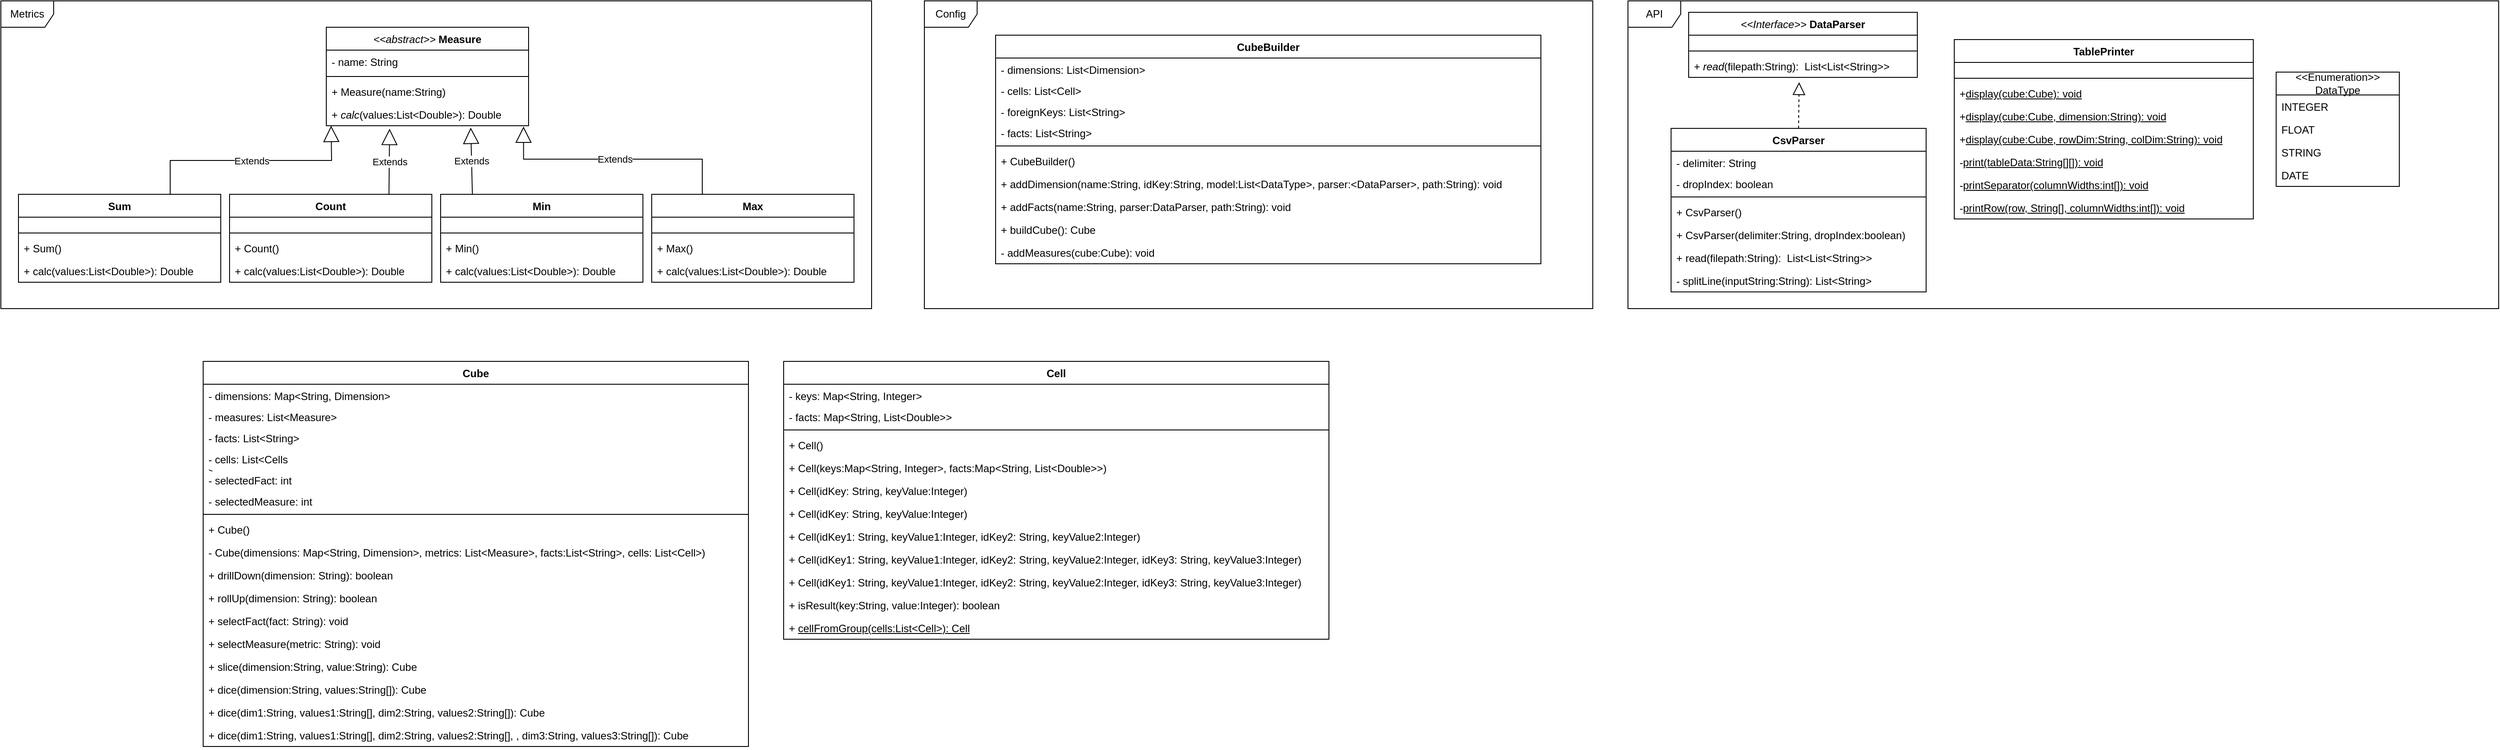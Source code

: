 <mxfile version="24.5.5" type="github">
  <diagram id="C5RBs43oDa-KdzZeNtuy" name="Page-1">
    <mxGraphModel dx="2587" dy="868" grid="1" gridSize="10" guides="1" tooltips="1" connect="1" arrows="1" fold="1" page="1" pageScale="1" pageWidth="827" pageHeight="1169" math="0" shadow="0">
      <root>
        <mxCell id="WIyWlLk6GJQsqaUBKTNV-0" />
        <mxCell id="WIyWlLk6GJQsqaUBKTNV-1" parent="WIyWlLk6GJQsqaUBKTNV-0" />
        <mxCell id="9rCTW5py7BMMXRhduKw8-0" value="&lt;div&gt;&lt;i style=&quot;font-weight: normal;&quot;&gt;&amp;lt;&amp;lt;abstract&amp;gt;&amp;gt;&lt;/i&gt;&amp;nbsp;&lt;span style=&quot;background-color: initial;&quot;&gt;Measure&lt;/span&gt;&lt;/div&gt;" style="swimlane;fontStyle=1;align=center;verticalAlign=top;childLayout=stackLayout;horizontal=1;startSize=26;horizontalStack=0;resizeParent=1;resizeParentMax=0;resizeLast=0;collapsible=1;marginBottom=0;whiteSpace=wrap;html=1;" parent="WIyWlLk6GJQsqaUBKTNV-1" vertex="1">
          <mxGeometry x="-430" y="40" width="230" height="112" as="geometry" />
        </mxCell>
        <mxCell id="9rCTW5py7BMMXRhduKw8-1" value="-&lt;span style=&quot;background-color: initial;&quot;&gt;&amp;nbsp;name: String&lt;/span&gt;" style="text;strokeColor=none;fillColor=none;align=left;verticalAlign=top;spacingLeft=4;spacingRight=4;overflow=hidden;rotatable=0;points=[[0,0.5],[1,0.5]];portConstraint=eastwest;whiteSpace=wrap;html=1;" parent="9rCTW5py7BMMXRhduKw8-0" vertex="1">
          <mxGeometry y="26" width="230" height="26" as="geometry" />
        </mxCell>
        <mxCell id="9rCTW5py7BMMXRhduKw8-2" value="" style="line;strokeWidth=1;fillColor=none;align=left;verticalAlign=middle;spacingTop=-1;spacingLeft=3;spacingRight=3;rotatable=0;labelPosition=right;points=[];portConstraint=eastwest;strokeColor=inherit;" parent="9rCTW5py7BMMXRhduKw8-0" vertex="1">
          <mxGeometry y="52" width="230" height="8" as="geometry" />
        </mxCell>
        <mxCell id="9rCTW5py7BMMXRhduKw8-3" value="+ Measure(name:String)&lt;div&gt;&lt;br&gt;&lt;/div&gt;" style="text;strokeColor=none;fillColor=none;align=left;verticalAlign=top;spacingLeft=4;spacingRight=4;overflow=hidden;rotatable=0;points=[[0,0.5],[1,0.5]];portConstraint=eastwest;whiteSpace=wrap;html=1;" parent="9rCTW5py7BMMXRhduKw8-0" vertex="1">
          <mxGeometry y="60" width="230" height="26" as="geometry" />
        </mxCell>
        <mxCell id="9rCTW5py7BMMXRhduKw8-4" value="+ &lt;i&gt;calc&lt;/i&gt;(values:List&amp;lt;Double&amp;gt;): Double&lt;div&gt;&lt;br&gt;&lt;/div&gt;" style="text;strokeColor=none;fillColor=none;align=left;verticalAlign=top;spacingLeft=4;spacingRight=4;overflow=hidden;rotatable=0;points=[[0,0.5],[1,0.5]];portConstraint=eastwest;whiteSpace=wrap;html=1;" parent="9rCTW5py7BMMXRhduKw8-0" vertex="1">
          <mxGeometry y="86" width="230" height="26" as="geometry" />
        </mxCell>
        <mxCell id="9rCTW5py7BMMXRhduKw8-5" value="&lt;div&gt;&lt;span style=&quot;background-color: initial;&quot;&gt;Count&lt;/span&gt;&lt;/div&gt;" style="swimlane;fontStyle=1;align=center;verticalAlign=top;childLayout=stackLayout;horizontal=1;startSize=26;horizontalStack=0;resizeParent=1;resizeParentMax=0;resizeLast=0;collapsible=1;marginBottom=0;whiteSpace=wrap;html=1;" parent="WIyWlLk6GJQsqaUBKTNV-1" vertex="1">
          <mxGeometry x="-540" y="230" width="230" height="100" as="geometry" />
        </mxCell>
        <mxCell id="9rCTW5py7BMMXRhduKw8-6" value="&amp;nbsp;" style="text;strokeColor=none;fillColor=none;align=left;verticalAlign=top;spacingLeft=4;spacingRight=4;overflow=hidden;rotatable=0;points=[[0,0.5],[1,0.5]];portConstraint=eastwest;whiteSpace=wrap;html=1;" parent="9rCTW5py7BMMXRhduKw8-5" vertex="1">
          <mxGeometry y="26" width="230" height="14" as="geometry" />
        </mxCell>
        <mxCell id="9rCTW5py7BMMXRhduKw8-7" value="" style="line;strokeWidth=1;fillColor=none;align=left;verticalAlign=middle;spacingTop=-1;spacingLeft=3;spacingRight=3;rotatable=0;labelPosition=right;points=[];portConstraint=eastwest;strokeColor=inherit;" parent="9rCTW5py7BMMXRhduKw8-5" vertex="1">
          <mxGeometry y="40" width="230" height="8" as="geometry" />
        </mxCell>
        <mxCell id="9rCTW5py7BMMXRhduKw8-8" value="+ Count()&lt;div&gt;&lt;br&gt;&lt;/div&gt;" style="text;strokeColor=none;fillColor=none;align=left;verticalAlign=top;spacingLeft=4;spacingRight=4;overflow=hidden;rotatable=0;points=[[0,0.5],[1,0.5]];portConstraint=eastwest;whiteSpace=wrap;html=1;" parent="9rCTW5py7BMMXRhduKw8-5" vertex="1">
          <mxGeometry y="48" width="230" height="26" as="geometry" />
        </mxCell>
        <mxCell id="9rCTW5py7BMMXRhduKw8-9" value="+ calc(values:List&amp;lt;Double&amp;gt;): Double&lt;div&gt;&lt;br&gt;&lt;/div&gt;" style="text;strokeColor=none;fillColor=none;align=left;verticalAlign=top;spacingLeft=4;spacingRight=4;overflow=hidden;rotatable=0;points=[[0,0.5],[1,0.5]];portConstraint=eastwest;whiteSpace=wrap;html=1;" parent="9rCTW5py7BMMXRhduKw8-5" vertex="1">
          <mxGeometry y="74" width="230" height="26" as="geometry" />
        </mxCell>
        <mxCell id="9rCTW5py7BMMXRhduKw8-10" value="&lt;div&gt;&lt;span style=&quot;background-color: initial;&quot;&gt;Max&lt;/span&gt;&lt;/div&gt;" style="swimlane;fontStyle=1;align=center;verticalAlign=top;childLayout=stackLayout;horizontal=1;startSize=26;horizontalStack=0;resizeParent=1;resizeParentMax=0;resizeLast=0;collapsible=1;marginBottom=0;whiteSpace=wrap;html=1;" parent="WIyWlLk6GJQsqaUBKTNV-1" vertex="1">
          <mxGeometry x="-60" y="230" width="230" height="100" as="geometry" />
        </mxCell>
        <mxCell id="9rCTW5py7BMMXRhduKw8-11" value="&amp;nbsp;" style="text;strokeColor=none;fillColor=none;align=left;verticalAlign=top;spacingLeft=4;spacingRight=4;overflow=hidden;rotatable=0;points=[[0,0.5],[1,0.5]];portConstraint=eastwest;whiteSpace=wrap;html=1;" parent="9rCTW5py7BMMXRhduKw8-10" vertex="1">
          <mxGeometry y="26" width="230" height="14" as="geometry" />
        </mxCell>
        <mxCell id="9rCTW5py7BMMXRhduKw8-12" value="" style="line;strokeWidth=1;fillColor=none;align=left;verticalAlign=middle;spacingTop=-1;spacingLeft=3;spacingRight=3;rotatable=0;labelPosition=right;points=[];portConstraint=eastwest;strokeColor=inherit;" parent="9rCTW5py7BMMXRhduKw8-10" vertex="1">
          <mxGeometry y="40" width="230" height="8" as="geometry" />
        </mxCell>
        <mxCell id="9rCTW5py7BMMXRhduKw8-13" value="+ Max()&lt;div&gt;&lt;br&gt;&lt;/div&gt;" style="text;strokeColor=none;fillColor=none;align=left;verticalAlign=top;spacingLeft=4;spacingRight=4;overflow=hidden;rotatable=0;points=[[0,0.5],[1,0.5]];portConstraint=eastwest;whiteSpace=wrap;html=1;" parent="9rCTW5py7BMMXRhduKw8-10" vertex="1">
          <mxGeometry y="48" width="230" height="26" as="geometry" />
        </mxCell>
        <mxCell id="9rCTW5py7BMMXRhduKw8-14" value="+ calc(values:List&amp;lt;Double&amp;gt;): Double&lt;div&gt;&lt;br&gt;&lt;/div&gt;" style="text;strokeColor=none;fillColor=none;align=left;verticalAlign=top;spacingLeft=4;spacingRight=4;overflow=hidden;rotatable=0;points=[[0,0.5],[1,0.5]];portConstraint=eastwest;whiteSpace=wrap;html=1;" parent="9rCTW5py7BMMXRhduKw8-10" vertex="1">
          <mxGeometry y="74" width="230" height="26" as="geometry" />
        </mxCell>
        <mxCell id="9rCTW5py7BMMXRhduKw8-15" value="&lt;div&gt;&lt;span style=&quot;background-color: initial;&quot;&gt;Min&lt;/span&gt;&lt;/div&gt;" style="swimlane;fontStyle=1;align=center;verticalAlign=top;childLayout=stackLayout;horizontal=1;startSize=26;horizontalStack=0;resizeParent=1;resizeParentMax=0;resizeLast=0;collapsible=1;marginBottom=0;whiteSpace=wrap;html=1;" parent="WIyWlLk6GJQsqaUBKTNV-1" vertex="1">
          <mxGeometry x="-300" y="230" width="230" height="100" as="geometry" />
        </mxCell>
        <mxCell id="9rCTW5py7BMMXRhduKw8-16" value="&amp;nbsp;" style="text;strokeColor=none;fillColor=none;align=left;verticalAlign=top;spacingLeft=4;spacingRight=4;overflow=hidden;rotatable=0;points=[[0,0.5],[1,0.5]];portConstraint=eastwest;whiteSpace=wrap;html=1;" parent="9rCTW5py7BMMXRhduKw8-15" vertex="1">
          <mxGeometry y="26" width="230" height="14" as="geometry" />
        </mxCell>
        <mxCell id="9rCTW5py7BMMXRhduKw8-17" value="" style="line;strokeWidth=1;fillColor=none;align=left;verticalAlign=middle;spacingTop=-1;spacingLeft=3;spacingRight=3;rotatable=0;labelPosition=right;points=[];portConstraint=eastwest;strokeColor=inherit;" parent="9rCTW5py7BMMXRhduKw8-15" vertex="1">
          <mxGeometry y="40" width="230" height="8" as="geometry" />
        </mxCell>
        <mxCell id="9rCTW5py7BMMXRhduKw8-18" value="+ Min()&lt;div&gt;&lt;br&gt;&lt;/div&gt;" style="text;strokeColor=none;fillColor=none;align=left;verticalAlign=top;spacingLeft=4;spacingRight=4;overflow=hidden;rotatable=0;points=[[0,0.5],[1,0.5]];portConstraint=eastwest;whiteSpace=wrap;html=1;" parent="9rCTW5py7BMMXRhduKw8-15" vertex="1">
          <mxGeometry y="48" width="230" height="26" as="geometry" />
        </mxCell>
        <mxCell id="9rCTW5py7BMMXRhduKw8-19" value="+ calc(values:List&amp;lt;Double&amp;gt;): Double&lt;div&gt;&lt;br&gt;&lt;/div&gt;" style="text;strokeColor=none;fillColor=none;align=left;verticalAlign=top;spacingLeft=4;spacingRight=4;overflow=hidden;rotatable=0;points=[[0,0.5],[1,0.5]];portConstraint=eastwest;whiteSpace=wrap;html=1;" parent="9rCTW5py7BMMXRhduKw8-15" vertex="1">
          <mxGeometry y="74" width="230" height="26" as="geometry" />
        </mxCell>
        <mxCell id="9rCTW5py7BMMXRhduKw8-20" value="&lt;div&gt;&lt;span style=&quot;background-color: initial;&quot;&gt;Sum&lt;/span&gt;&lt;/div&gt;" style="swimlane;fontStyle=1;align=center;verticalAlign=top;childLayout=stackLayout;horizontal=1;startSize=26;horizontalStack=0;resizeParent=1;resizeParentMax=0;resizeLast=0;collapsible=1;marginBottom=0;whiteSpace=wrap;html=1;" parent="WIyWlLk6GJQsqaUBKTNV-1" vertex="1">
          <mxGeometry x="-780" y="230" width="230" height="100" as="geometry" />
        </mxCell>
        <mxCell id="9rCTW5py7BMMXRhduKw8-21" value="&amp;nbsp;" style="text;strokeColor=none;fillColor=none;align=left;verticalAlign=top;spacingLeft=4;spacingRight=4;overflow=hidden;rotatable=0;points=[[0,0.5],[1,0.5]];portConstraint=eastwest;whiteSpace=wrap;html=1;" parent="9rCTW5py7BMMXRhduKw8-20" vertex="1">
          <mxGeometry y="26" width="230" height="14" as="geometry" />
        </mxCell>
        <mxCell id="9rCTW5py7BMMXRhduKw8-22" value="" style="line;strokeWidth=1;fillColor=none;align=left;verticalAlign=middle;spacingTop=-1;spacingLeft=3;spacingRight=3;rotatable=0;labelPosition=right;points=[];portConstraint=eastwest;strokeColor=inherit;" parent="9rCTW5py7BMMXRhduKw8-20" vertex="1">
          <mxGeometry y="40" width="230" height="8" as="geometry" />
        </mxCell>
        <mxCell id="9rCTW5py7BMMXRhduKw8-23" value="+ Sum()&lt;div&gt;&lt;br&gt;&lt;/div&gt;" style="text;strokeColor=none;fillColor=none;align=left;verticalAlign=top;spacingLeft=4;spacingRight=4;overflow=hidden;rotatable=0;points=[[0,0.5],[1,0.5]];portConstraint=eastwest;whiteSpace=wrap;html=1;" parent="9rCTW5py7BMMXRhduKw8-20" vertex="1">
          <mxGeometry y="48" width="230" height="26" as="geometry" />
        </mxCell>
        <mxCell id="9rCTW5py7BMMXRhduKw8-24" value="+ calc(values:List&amp;lt;Double&amp;gt;): Double&lt;div&gt;&lt;br&gt;&lt;/div&gt;" style="text;strokeColor=none;fillColor=none;align=left;verticalAlign=top;spacingLeft=4;spacingRight=4;overflow=hidden;rotatable=0;points=[[0,0.5],[1,0.5]];portConstraint=eastwest;whiteSpace=wrap;html=1;" parent="9rCTW5py7BMMXRhduKw8-20" vertex="1">
          <mxGeometry y="74" width="230" height="26" as="geometry" />
        </mxCell>
        <mxCell id="9rCTW5py7BMMXRhduKw8-25" value="Metrics" style="shape=umlFrame;whiteSpace=wrap;html=1;pointerEvents=0;" parent="WIyWlLk6GJQsqaUBKTNV-1" vertex="1">
          <mxGeometry x="-800" y="10" width="990" height="350" as="geometry" />
        </mxCell>
        <mxCell id="9rCTW5py7BMMXRhduKw8-26" value="Extends" style="endArrow=block;endSize=16;endFill=0;html=1;rounded=0;entryX=0.313;entryY=1.132;entryDx=0;entryDy=0;entryPerimeter=0;exitX=0.788;exitY=-0.001;exitDx=0;exitDy=0;exitPerimeter=0;" parent="WIyWlLk6GJQsqaUBKTNV-1" source="9rCTW5py7BMMXRhduKw8-5" target="9rCTW5py7BMMXRhduKw8-4" edge="1">
          <mxGeometry width="160" relative="1" as="geometry">
            <mxPoint x="-410" y="220" as="sourcePoint" />
            <mxPoint x="-360" y="160" as="targetPoint" />
          </mxGeometry>
        </mxCell>
        <mxCell id="9rCTW5py7BMMXRhduKw8-27" value="Extends" style="endArrow=block;endSize=16;endFill=0;html=1;rounded=0;exitX=0.157;exitY=0.003;exitDx=0;exitDy=0;entryX=0.714;entryY=1.083;entryDx=0;entryDy=0;entryPerimeter=0;exitPerimeter=0;" parent="WIyWlLk6GJQsqaUBKTNV-1" source="9rCTW5py7BMMXRhduKw8-15" target="9rCTW5py7BMMXRhduKw8-4" edge="1">
          <mxGeometry width="160" relative="1" as="geometry">
            <mxPoint x="-415" y="240" as="sourcePoint" />
            <mxPoint x="-250" y="160" as="targetPoint" />
          </mxGeometry>
        </mxCell>
        <mxCell id="9rCTW5py7BMMXRhduKw8-31" value="Extends" style="endArrow=block;endSize=16;endFill=0;html=1;rounded=0;entryX=0.313;entryY=1.132;entryDx=0;entryDy=0;entryPerimeter=0;exitX=0.75;exitY=0;exitDx=0;exitDy=0;edgeStyle=orthogonalEdgeStyle;" parent="WIyWlLk6GJQsqaUBKTNV-1" source="9rCTW5py7BMMXRhduKw8-20" edge="1">
          <mxGeometry width="160" relative="1" as="geometry">
            <mxPoint x="-425.53" y="227" as="sourcePoint" />
            <mxPoint x="-424.53" y="152" as="targetPoint" />
          </mxGeometry>
        </mxCell>
        <mxCell id="9rCTW5py7BMMXRhduKw8-32" value="Extends" style="endArrow=block;endSize=16;endFill=0;html=1;rounded=0;exitX=0.25;exitY=0;exitDx=0;exitDy=0;entryX=0.975;entryY=1.034;entryDx=0;entryDy=0;entryPerimeter=0;edgeStyle=orthogonalEdgeStyle;" parent="WIyWlLk6GJQsqaUBKTNV-1" source="9rCTW5py7BMMXRhduKw8-10" target="9rCTW5py7BMMXRhduKw8-4" edge="1">
          <mxGeometry width="160" relative="1" as="geometry">
            <mxPoint x="-148" y="240" as="sourcePoint" />
            <mxPoint x="-150" y="164" as="targetPoint" />
            <Array as="points">
              <mxPoint x="-2" y="190" />
              <mxPoint x="-206" y="190" />
            </Array>
          </mxGeometry>
        </mxCell>
        <mxCell id="9rCTW5py7BMMXRhduKw8-34" value="&lt;div&gt;&lt;i style=&quot;font-weight: normal;&quot;&gt;&amp;lt;&amp;lt;Interface&amp;gt;&amp;gt;&lt;/i&gt;&amp;nbsp;&lt;span style=&quot;background-color: initial;&quot;&gt;DataParser&lt;/span&gt;&lt;/div&gt;" style="swimlane;fontStyle=1;align=center;verticalAlign=top;childLayout=stackLayout;horizontal=1;startSize=26;horizontalStack=0;resizeParent=1;resizeParentMax=0;resizeLast=0;collapsible=1;marginBottom=0;whiteSpace=wrap;html=1;" parent="WIyWlLk6GJQsqaUBKTNV-1" vertex="1">
          <mxGeometry x="1119" y="23" width="260" height="74" as="geometry" />
        </mxCell>
        <mxCell id="9rCTW5py7BMMXRhduKw8-35" value="&amp;nbsp;" style="text;strokeColor=none;fillColor=none;align=left;verticalAlign=top;spacingLeft=4;spacingRight=4;overflow=hidden;rotatable=0;points=[[0,0.5],[1,0.5]];portConstraint=eastwest;whiteSpace=wrap;html=1;" parent="9rCTW5py7BMMXRhduKw8-34" vertex="1">
          <mxGeometry y="26" width="260" height="14" as="geometry" />
        </mxCell>
        <mxCell id="9rCTW5py7BMMXRhduKw8-36" value="" style="line;strokeWidth=1;fillColor=none;align=left;verticalAlign=middle;spacingTop=-1;spacingLeft=3;spacingRight=3;rotatable=0;labelPosition=right;points=[];portConstraint=eastwest;strokeColor=inherit;" parent="9rCTW5py7BMMXRhduKw8-34" vertex="1">
          <mxGeometry y="40" width="260" height="8" as="geometry" />
        </mxCell>
        <mxCell id="9rCTW5py7BMMXRhduKw8-37" value="&lt;div&gt;+ &lt;i&gt;read&lt;/i&gt;(filepath:String):&amp;nbsp; List&amp;lt;List&amp;lt;String&amp;gt;&amp;gt;&lt;/div&gt;" style="text;strokeColor=none;fillColor=none;align=left;verticalAlign=top;spacingLeft=4;spacingRight=4;overflow=hidden;rotatable=0;points=[[0,0.5],[1,0.5]];portConstraint=eastwest;whiteSpace=wrap;html=1;" parent="9rCTW5py7BMMXRhduKw8-34" vertex="1">
          <mxGeometry y="48" width="260" height="26" as="geometry" />
        </mxCell>
        <mxCell id="9rCTW5py7BMMXRhduKw8-40" value="" style="endArrow=block;dashed=1;endFill=0;endSize=12;html=1;rounded=0;exitX=0.5;exitY=0;exitDx=0;exitDy=0;entryX=0.483;entryY=1.212;entryDx=0;entryDy=0;entryPerimeter=0;" parent="WIyWlLk6GJQsqaUBKTNV-1" source="9rCTW5py7BMMXRhduKw8-41" target="9rCTW5py7BMMXRhduKw8-37" edge="1">
          <mxGeometry width="160" relative="1" as="geometry">
            <mxPoint x="1390" y="100" as="sourcePoint" />
            <mxPoint x="1550" y="100" as="targetPoint" />
          </mxGeometry>
        </mxCell>
        <mxCell id="9rCTW5py7BMMXRhduKw8-41" value="&lt;div&gt;&lt;span style=&quot;background-color: initial;&quot;&gt;CsvParser&lt;/span&gt;&lt;/div&gt;" style="swimlane;fontStyle=1;align=center;verticalAlign=top;childLayout=stackLayout;horizontal=1;startSize=26;horizontalStack=0;resizeParent=1;resizeParentMax=0;resizeLast=0;collapsible=1;marginBottom=0;whiteSpace=wrap;html=1;" parent="WIyWlLk6GJQsqaUBKTNV-1" vertex="1">
          <mxGeometry x="1099" y="155" width="290" height="186" as="geometry" />
        </mxCell>
        <mxCell id="9rCTW5py7BMMXRhduKw8-42" value="- delimiter: String&lt;div&gt;&lt;br&gt;&lt;/div&gt;" style="text;strokeColor=none;fillColor=none;align=left;verticalAlign=top;spacingLeft=4;spacingRight=4;overflow=hidden;rotatable=0;points=[[0,0.5],[1,0.5]];portConstraint=eastwest;whiteSpace=wrap;html=1;" parent="9rCTW5py7BMMXRhduKw8-41" vertex="1">
          <mxGeometry y="26" width="290" height="24" as="geometry" />
        </mxCell>
        <mxCell id="9rCTW5py7BMMXRhduKw8-45" value="&lt;div&gt;- dropIndex: boolean&lt;/div&gt;" style="text;strokeColor=none;fillColor=none;align=left;verticalAlign=top;spacingLeft=4;spacingRight=4;overflow=hidden;rotatable=0;points=[[0,0.5],[1,0.5]];portConstraint=eastwest;whiteSpace=wrap;html=1;" parent="9rCTW5py7BMMXRhduKw8-41" vertex="1">
          <mxGeometry y="50" width="290" height="24" as="geometry" />
        </mxCell>
        <mxCell id="9rCTW5py7BMMXRhduKw8-43" value="" style="line;strokeWidth=1;fillColor=none;align=left;verticalAlign=middle;spacingTop=-1;spacingLeft=3;spacingRight=3;rotatable=0;labelPosition=right;points=[];portConstraint=eastwest;strokeColor=inherit;" parent="9rCTW5py7BMMXRhduKw8-41" vertex="1">
          <mxGeometry y="74" width="290" height="8" as="geometry" />
        </mxCell>
        <mxCell id="9rCTW5py7BMMXRhduKw8-44" value="&lt;div&gt;+ CsvParser()&lt;/div&gt;&lt;div&gt;&lt;br&gt;&lt;/div&gt;" style="text;strokeColor=none;fillColor=none;align=left;verticalAlign=top;spacingLeft=4;spacingRight=4;overflow=hidden;rotatable=0;points=[[0,0.5],[1,0.5]];portConstraint=eastwest;whiteSpace=wrap;html=1;" parent="9rCTW5py7BMMXRhduKw8-41" vertex="1">
          <mxGeometry y="82" width="290" height="26" as="geometry" />
        </mxCell>
        <mxCell id="9rCTW5py7BMMXRhduKw8-47" value="&lt;div&gt;+ CsvParser(delimiter:String, dropIndex:boolean)&lt;/div&gt;&lt;div&gt;&lt;br&gt;&lt;/div&gt;" style="text;strokeColor=none;fillColor=none;align=left;verticalAlign=top;spacingLeft=4;spacingRight=4;overflow=hidden;rotatable=0;points=[[0,0.5],[1,0.5]];portConstraint=eastwest;whiteSpace=wrap;html=1;" parent="9rCTW5py7BMMXRhduKw8-41" vertex="1">
          <mxGeometry y="108" width="290" height="26" as="geometry" />
        </mxCell>
        <mxCell id="9rCTW5py7BMMXRhduKw8-48" value="&lt;div&gt;+ read(filepath:String):&amp;nbsp; List&amp;lt;List&amp;lt;String&amp;gt;&amp;gt;&lt;/div&gt;" style="text;strokeColor=none;fillColor=none;align=left;verticalAlign=top;spacingLeft=4;spacingRight=4;overflow=hidden;rotatable=0;points=[[0,0.5],[1,0.5]];portConstraint=eastwest;whiteSpace=wrap;html=1;" parent="9rCTW5py7BMMXRhduKw8-41" vertex="1">
          <mxGeometry y="134" width="290" height="26" as="geometry" />
        </mxCell>
        <mxCell id="9rCTW5py7BMMXRhduKw8-49" value="&lt;div&gt;- splitLine(inputString:String): List&amp;lt;String&amp;gt;&lt;/div&gt;" style="text;strokeColor=none;fillColor=none;align=left;verticalAlign=top;spacingLeft=4;spacingRight=4;overflow=hidden;rotatable=0;points=[[0,0.5],[1,0.5]];portConstraint=eastwest;whiteSpace=wrap;html=1;" parent="9rCTW5py7BMMXRhduKw8-41" vertex="1">
          <mxGeometry y="160" width="290" height="26" as="geometry" />
        </mxCell>
        <mxCell id="9rCTW5py7BMMXRhduKw8-50" value="&lt;div&gt;&lt;span style=&quot;background-color: initial;&quot;&gt;TablePrinter&lt;/span&gt;&lt;/div&gt;" style="swimlane;fontStyle=1;align=center;verticalAlign=top;childLayout=stackLayout;horizontal=1;startSize=26;horizontalStack=0;resizeParent=1;resizeParentMax=0;resizeLast=0;collapsible=1;marginBottom=0;whiteSpace=wrap;html=1;" parent="WIyWlLk6GJQsqaUBKTNV-1" vertex="1">
          <mxGeometry x="1421" y="54" width="340" height="204" as="geometry" />
        </mxCell>
        <mxCell id="9rCTW5py7BMMXRhduKw8-51" value="&lt;div&gt;&lt;br&gt;&lt;/div&gt;" style="text;strokeColor=none;fillColor=none;align=left;verticalAlign=top;spacingLeft=4;spacingRight=4;overflow=hidden;rotatable=0;points=[[0,0.5],[1,0.5]];portConstraint=eastwest;whiteSpace=wrap;html=1;" parent="9rCTW5py7BMMXRhduKw8-50" vertex="1">
          <mxGeometry y="26" width="340" height="14" as="geometry" />
        </mxCell>
        <mxCell id="9rCTW5py7BMMXRhduKw8-53" value="" style="line;strokeWidth=1;fillColor=none;align=left;verticalAlign=middle;spacingTop=-1;spacingLeft=3;spacingRight=3;rotatable=0;labelPosition=right;points=[];portConstraint=eastwest;strokeColor=inherit;" parent="9rCTW5py7BMMXRhduKw8-50" vertex="1">
          <mxGeometry y="40" width="340" height="8" as="geometry" />
        </mxCell>
        <mxCell id="9rCTW5py7BMMXRhduKw8-54" value="&lt;div&gt;+&lt;u&gt;display(cube:Cube): void&lt;/u&gt;&lt;/div&gt;&lt;div&gt;&lt;br&gt;&lt;/div&gt;" style="text;strokeColor=none;fillColor=none;align=left;verticalAlign=top;spacingLeft=4;spacingRight=4;overflow=hidden;rotatable=0;points=[[0,0.5],[1,0.5]];portConstraint=eastwest;whiteSpace=wrap;html=1;" parent="9rCTW5py7BMMXRhduKw8-50" vertex="1">
          <mxGeometry y="48" width="340" height="26" as="geometry" />
        </mxCell>
        <mxCell id="9rCTW5py7BMMXRhduKw8-55" value="&lt;div&gt;+&lt;u&gt;display(cube:Cube, dimension:String): void&lt;/u&gt;&lt;/div&gt;&lt;div&gt;&lt;br&gt;&lt;/div&gt;" style="text;strokeColor=none;fillColor=none;align=left;verticalAlign=top;spacingLeft=4;spacingRight=4;overflow=hidden;rotatable=0;points=[[0,0.5],[1,0.5]];portConstraint=eastwest;whiteSpace=wrap;html=1;" parent="9rCTW5py7BMMXRhduKw8-50" vertex="1">
          <mxGeometry y="74" width="340" height="26" as="geometry" />
        </mxCell>
        <mxCell id="9rCTW5py7BMMXRhduKw8-56" value="&lt;div&gt;+&lt;u&gt;display(cube:Cube, rowDim:String, colDim:String): void&lt;/u&gt;&lt;/div&gt;&lt;div&gt;&lt;br&gt;&lt;/div&gt;" style="text;strokeColor=none;fillColor=none;align=left;verticalAlign=top;spacingLeft=4;spacingRight=4;overflow=hidden;rotatable=0;points=[[0,0.5],[1,0.5]];portConstraint=eastwest;whiteSpace=wrap;html=1;" parent="9rCTW5py7BMMXRhduKw8-50" vertex="1">
          <mxGeometry y="100" width="340" height="26" as="geometry" />
        </mxCell>
        <mxCell id="9rCTW5py7BMMXRhduKw8-57" value="&lt;div&gt;-&lt;u&gt;print(tableData:String[][]): void&lt;/u&gt;&lt;/div&gt;" style="text;strokeColor=none;fillColor=none;align=left;verticalAlign=top;spacingLeft=4;spacingRight=4;overflow=hidden;rotatable=0;points=[[0,0.5],[1,0.5]];portConstraint=eastwest;whiteSpace=wrap;html=1;" parent="9rCTW5py7BMMXRhduKw8-50" vertex="1">
          <mxGeometry y="126" width="340" height="26" as="geometry" />
        </mxCell>
        <mxCell id="9rCTW5py7BMMXRhduKw8-58" value="&lt;div&gt;-&lt;u&gt;printSeparator(columnWidths:int[]): void&lt;/u&gt;&lt;/div&gt;" style="text;strokeColor=none;fillColor=none;align=left;verticalAlign=top;spacingLeft=4;spacingRight=4;overflow=hidden;rotatable=0;points=[[0,0.5],[1,0.5]];portConstraint=eastwest;whiteSpace=wrap;html=1;" parent="9rCTW5py7BMMXRhduKw8-50" vertex="1">
          <mxGeometry y="152" width="340" height="26" as="geometry" />
        </mxCell>
        <mxCell id="9rCTW5py7BMMXRhduKw8-59" value="-&lt;u&gt;printRow(row, String[], columnWidths:int[]): void&lt;/u&gt;" style="text;strokeColor=none;fillColor=none;align=left;verticalAlign=top;spacingLeft=4;spacingRight=4;overflow=hidden;rotatable=0;points=[[0,0.5],[1,0.5]];portConstraint=eastwest;whiteSpace=wrap;html=1;" parent="9rCTW5py7BMMXRhduKw8-50" vertex="1">
          <mxGeometry y="178" width="340" height="26" as="geometry" />
        </mxCell>
        <mxCell id="9rCTW5py7BMMXRhduKw8-70" value="&amp;lt;&amp;lt;Enumeration&amp;gt;&amp;gt; DataType" style="swimlane;fontStyle=0;childLayout=stackLayout;horizontal=1;startSize=26;fillColor=none;horizontalStack=0;resizeParent=1;resizeParentMax=0;resizeLast=0;collapsible=1;marginBottom=0;whiteSpace=wrap;html=1;" parent="WIyWlLk6GJQsqaUBKTNV-1" vertex="1">
          <mxGeometry x="1787" y="91" width="140" height="130" as="geometry" />
        </mxCell>
        <mxCell id="9rCTW5py7BMMXRhduKw8-71" value="INTEGER" style="text;strokeColor=none;fillColor=none;align=left;verticalAlign=top;spacingLeft=4;spacingRight=4;overflow=hidden;rotatable=0;points=[[0,0.5],[1,0.5]];portConstraint=eastwest;whiteSpace=wrap;html=1;" parent="9rCTW5py7BMMXRhduKw8-70" vertex="1">
          <mxGeometry y="26" width="140" height="26" as="geometry" />
        </mxCell>
        <mxCell id="9rCTW5py7BMMXRhduKw8-72" value="FLOAT" style="text;strokeColor=none;fillColor=none;align=left;verticalAlign=top;spacingLeft=4;spacingRight=4;overflow=hidden;rotatable=0;points=[[0,0.5],[1,0.5]];portConstraint=eastwest;whiteSpace=wrap;html=1;" parent="9rCTW5py7BMMXRhduKw8-70" vertex="1">
          <mxGeometry y="52" width="140" height="26" as="geometry" />
        </mxCell>
        <mxCell id="9rCTW5py7BMMXRhduKw8-73" value="STRING&lt;div&gt;&lt;br&gt;&lt;/div&gt;" style="text;strokeColor=none;fillColor=none;align=left;verticalAlign=top;spacingLeft=4;spacingRight=4;overflow=hidden;rotatable=0;points=[[0,0.5],[1,0.5]];portConstraint=eastwest;whiteSpace=wrap;html=1;" parent="9rCTW5py7BMMXRhduKw8-70" vertex="1">
          <mxGeometry y="78" width="140" height="26" as="geometry" />
        </mxCell>
        <mxCell id="9rCTW5py7BMMXRhduKw8-74" value="&lt;div&gt;DATE&lt;/div&gt;" style="text;strokeColor=none;fillColor=none;align=left;verticalAlign=top;spacingLeft=4;spacingRight=4;overflow=hidden;rotatable=0;points=[[0,0.5],[1,0.5]];portConstraint=eastwest;whiteSpace=wrap;html=1;" parent="9rCTW5py7BMMXRhduKw8-70" vertex="1">
          <mxGeometry y="104" width="140" height="26" as="geometry" />
        </mxCell>
        <mxCell id="9rCTW5py7BMMXRhduKw8-76" value="API" style="shape=umlFrame;whiteSpace=wrap;html=1;pointerEvents=0;" parent="WIyWlLk6GJQsqaUBKTNV-1" vertex="1">
          <mxGeometry x="1050" y="10" width="990" height="350" as="geometry" />
        </mxCell>
        <mxCell id="9rCTW5py7BMMXRhduKw8-77" value="&lt;div&gt;&lt;span style=&quot;background-color: initial;&quot;&gt;CubeBuilder&lt;/span&gt;&lt;/div&gt;" style="swimlane;fontStyle=1;align=center;verticalAlign=top;childLayout=stackLayout;horizontal=1;startSize=26;horizontalStack=0;resizeParent=1;resizeParentMax=0;resizeLast=0;collapsible=1;marginBottom=0;whiteSpace=wrap;html=1;" parent="WIyWlLk6GJQsqaUBKTNV-1" vertex="1">
          <mxGeometry x="331" y="49" width="620" height="260" as="geometry" />
        </mxCell>
        <mxCell id="9rCTW5py7BMMXRhduKw8-78" value="- dimensions: List&amp;lt;Dimension&amp;gt;&lt;div&gt;&lt;br&gt;&lt;/div&gt;" style="text;strokeColor=none;fillColor=none;align=left;verticalAlign=top;spacingLeft=4;spacingRight=4;overflow=hidden;rotatable=0;points=[[0,0.5],[1,0.5]];portConstraint=eastwest;whiteSpace=wrap;html=1;" parent="9rCTW5py7BMMXRhduKw8-77" vertex="1">
          <mxGeometry y="26" width="620" height="24" as="geometry" />
        </mxCell>
        <mxCell id="9rCTW5py7BMMXRhduKw8-79" value="&lt;div&gt;- cells: List&amp;lt;Cell&amp;gt;&lt;/div&gt;" style="text;strokeColor=none;fillColor=none;align=left;verticalAlign=top;spacingLeft=4;spacingRight=4;overflow=hidden;rotatable=0;points=[[0,0.5],[1,0.5]];portConstraint=eastwest;whiteSpace=wrap;html=1;" parent="9rCTW5py7BMMXRhduKw8-77" vertex="1">
          <mxGeometry y="50" width="620" height="24" as="geometry" />
        </mxCell>
        <mxCell id="9rCTW5py7BMMXRhduKw8-86" value="&lt;div&gt;- foreignKeys: List&amp;lt;String&amp;gt;&lt;/div&gt;" style="text;strokeColor=none;fillColor=none;align=left;verticalAlign=top;spacingLeft=4;spacingRight=4;overflow=hidden;rotatable=0;points=[[0,0.5],[1,0.5]];portConstraint=eastwest;whiteSpace=wrap;html=1;" parent="9rCTW5py7BMMXRhduKw8-77" vertex="1">
          <mxGeometry y="74" width="620" height="24" as="geometry" />
        </mxCell>
        <mxCell id="9rCTW5py7BMMXRhduKw8-87" value="&lt;div&gt;- facts: List&amp;lt;String&amp;gt;&lt;/div&gt;" style="text;strokeColor=none;fillColor=none;align=left;verticalAlign=top;spacingLeft=4;spacingRight=4;overflow=hidden;rotatable=0;points=[[0,0.5],[1,0.5]];portConstraint=eastwest;whiteSpace=wrap;html=1;" parent="9rCTW5py7BMMXRhduKw8-77" vertex="1">
          <mxGeometry y="98" width="620" height="24" as="geometry" />
        </mxCell>
        <mxCell id="9rCTW5py7BMMXRhduKw8-80" value="" style="line;strokeWidth=1;fillColor=none;align=left;verticalAlign=middle;spacingTop=-1;spacingLeft=3;spacingRight=3;rotatable=0;labelPosition=right;points=[];portConstraint=eastwest;strokeColor=inherit;" parent="9rCTW5py7BMMXRhduKw8-77" vertex="1">
          <mxGeometry y="122" width="620" height="8" as="geometry" />
        </mxCell>
        <mxCell id="9rCTW5py7BMMXRhduKw8-81" value="&lt;div&gt;+ CubeBuilder()&lt;/div&gt;&lt;div&gt;&lt;br&gt;&lt;/div&gt;" style="text;strokeColor=none;fillColor=none;align=left;verticalAlign=top;spacingLeft=4;spacingRight=4;overflow=hidden;rotatable=0;points=[[0,0.5],[1,0.5]];portConstraint=eastwest;whiteSpace=wrap;html=1;" parent="9rCTW5py7BMMXRhduKw8-77" vertex="1">
          <mxGeometry y="130" width="620" height="26" as="geometry" />
        </mxCell>
        <mxCell id="9rCTW5py7BMMXRhduKw8-82" value="&lt;div&gt;+ addDimension(name:String, idKey:String, model:List&amp;lt;DataType&amp;gt;, parser:&amp;lt;DataParser&amp;gt;, path:String): void&lt;/div&gt;" style="text;strokeColor=none;fillColor=none;align=left;verticalAlign=top;spacingLeft=4;spacingRight=4;overflow=hidden;rotatable=0;points=[[0,0.5],[1,0.5]];portConstraint=eastwest;whiteSpace=wrap;html=1;" parent="9rCTW5py7BMMXRhduKw8-77" vertex="1">
          <mxGeometry y="156" width="620" height="26" as="geometry" />
        </mxCell>
        <mxCell id="9rCTW5py7BMMXRhduKw8-83" value="&lt;div&gt;+ addFacts(name:String, parser:DataParser, path:String): void&lt;/div&gt;" style="text;strokeColor=none;fillColor=none;align=left;verticalAlign=top;spacingLeft=4;spacingRight=4;overflow=hidden;rotatable=0;points=[[0,0.5],[1,0.5]];portConstraint=eastwest;whiteSpace=wrap;html=1;" parent="9rCTW5py7BMMXRhduKw8-77" vertex="1">
          <mxGeometry y="182" width="620" height="26" as="geometry" />
        </mxCell>
        <mxCell id="9rCTW5py7BMMXRhduKw8-84" value="&lt;div&gt;+ buildCube(): Cube&lt;/div&gt;" style="text;strokeColor=none;fillColor=none;align=left;verticalAlign=top;spacingLeft=4;spacingRight=4;overflow=hidden;rotatable=0;points=[[0,0.5],[1,0.5]];portConstraint=eastwest;whiteSpace=wrap;html=1;" parent="9rCTW5py7BMMXRhduKw8-77" vertex="1">
          <mxGeometry y="208" width="620" height="26" as="geometry" />
        </mxCell>
        <mxCell id="9rCTW5py7BMMXRhduKw8-88" value="&lt;div&gt;- addMeasures(cube:Cube): void&lt;/div&gt;" style="text;strokeColor=none;fillColor=none;align=left;verticalAlign=top;spacingLeft=4;spacingRight=4;overflow=hidden;rotatable=0;points=[[0,0.5],[1,0.5]];portConstraint=eastwest;whiteSpace=wrap;html=1;" parent="9rCTW5py7BMMXRhduKw8-77" vertex="1">
          <mxGeometry y="234" width="620" height="26" as="geometry" />
        </mxCell>
        <mxCell id="9rCTW5py7BMMXRhduKw8-89" value="Config" style="shape=umlFrame;whiteSpace=wrap;html=1;pointerEvents=0;" parent="WIyWlLk6GJQsqaUBKTNV-1" vertex="1">
          <mxGeometry x="250" y="10" width="760" height="350" as="geometry" />
        </mxCell>
        <mxCell id="COhaNsxNRZOmJeD_DCHp-0" value="&lt;div&gt;&lt;span style=&quot;background-color: initial;&quot;&gt;Cube&lt;/span&gt;&lt;/div&gt;" style="swimlane;fontStyle=1;align=center;verticalAlign=top;childLayout=stackLayout;horizontal=1;startSize=26;horizontalStack=0;resizeParent=1;resizeParentMax=0;resizeLast=0;collapsible=1;marginBottom=0;whiteSpace=wrap;html=1;" vertex="1" parent="WIyWlLk6GJQsqaUBKTNV-1">
          <mxGeometry x="-570" y="420" width="620" height="438" as="geometry" />
        </mxCell>
        <mxCell id="COhaNsxNRZOmJeD_DCHp-1" value="&lt;div&gt;- dimensions: Map&amp;lt;String, Dimension&amp;gt;&lt;/div&gt;" style="text;strokeColor=none;fillColor=none;align=left;verticalAlign=top;spacingLeft=4;spacingRight=4;overflow=hidden;rotatable=0;points=[[0,0.5],[1,0.5]];portConstraint=eastwest;whiteSpace=wrap;html=1;" vertex="1" parent="COhaNsxNRZOmJeD_DCHp-0">
          <mxGeometry y="26" width="620" height="24" as="geometry" />
        </mxCell>
        <mxCell id="COhaNsxNRZOmJeD_DCHp-13" value="&lt;div&gt;- measures: List&amp;lt;Measure&amp;gt;&lt;/div&gt;" style="text;strokeColor=none;fillColor=none;align=left;verticalAlign=top;spacingLeft=4;spacingRight=4;overflow=hidden;rotatable=0;points=[[0,0.5],[1,0.5]];portConstraint=eastwest;whiteSpace=wrap;html=1;" vertex="1" parent="COhaNsxNRZOmJeD_DCHp-0">
          <mxGeometry y="50" width="620" height="24" as="geometry" />
        </mxCell>
        <mxCell id="COhaNsxNRZOmJeD_DCHp-14" value="&lt;div&gt;- facts: List&amp;lt;String&amp;gt;&lt;/div&gt;" style="text;strokeColor=none;fillColor=none;align=left;verticalAlign=top;spacingLeft=4;spacingRight=4;overflow=hidden;rotatable=0;points=[[0,0.5],[1,0.5]];portConstraint=eastwest;whiteSpace=wrap;html=1;" vertex="1" parent="COhaNsxNRZOmJeD_DCHp-0">
          <mxGeometry y="74" width="620" height="24" as="geometry" />
        </mxCell>
        <mxCell id="COhaNsxNRZOmJeD_DCHp-15" value="&lt;div&gt;- cells: List&amp;lt;Cells&lt;/div&gt;&lt;div&gt;&amp;gt;&lt;/div&gt;" style="text;strokeColor=none;fillColor=none;align=left;verticalAlign=top;spacingLeft=4;spacingRight=4;overflow=hidden;rotatable=0;points=[[0,0.5],[1,0.5]];portConstraint=eastwest;whiteSpace=wrap;html=1;" vertex="1" parent="COhaNsxNRZOmJeD_DCHp-0">
          <mxGeometry y="98" width="620" height="24" as="geometry" />
        </mxCell>
        <mxCell id="COhaNsxNRZOmJeD_DCHp-16" value="- selectedFact: int" style="text;strokeColor=none;fillColor=none;align=left;verticalAlign=top;spacingLeft=4;spacingRight=4;overflow=hidden;rotatable=0;points=[[0,0.5],[1,0.5]];portConstraint=eastwest;whiteSpace=wrap;html=1;" vertex="1" parent="COhaNsxNRZOmJeD_DCHp-0">
          <mxGeometry y="122" width="620" height="24" as="geometry" />
        </mxCell>
        <mxCell id="COhaNsxNRZOmJeD_DCHp-17" value="- selectedMeasure: int" style="text;strokeColor=none;fillColor=none;align=left;verticalAlign=top;spacingLeft=4;spacingRight=4;overflow=hidden;rotatable=0;points=[[0,0.5],[1,0.5]];portConstraint=eastwest;whiteSpace=wrap;html=1;" vertex="1" parent="COhaNsxNRZOmJeD_DCHp-0">
          <mxGeometry y="146" width="620" height="24" as="geometry" />
        </mxCell>
        <mxCell id="COhaNsxNRZOmJeD_DCHp-5" value="" style="line;strokeWidth=1;fillColor=none;align=left;verticalAlign=middle;spacingTop=-1;spacingLeft=3;spacingRight=3;rotatable=0;labelPosition=right;points=[];portConstraint=eastwest;strokeColor=inherit;" vertex="1" parent="COhaNsxNRZOmJeD_DCHp-0">
          <mxGeometry y="170" width="620" height="8" as="geometry" />
        </mxCell>
        <mxCell id="COhaNsxNRZOmJeD_DCHp-10" value="&lt;div&gt;+ Cube()&lt;/div&gt;" style="text;strokeColor=none;fillColor=none;align=left;verticalAlign=top;spacingLeft=4;spacingRight=4;overflow=hidden;rotatable=0;points=[[0,0.5],[1,0.5]];portConstraint=eastwest;whiteSpace=wrap;html=1;" vertex="1" parent="COhaNsxNRZOmJeD_DCHp-0">
          <mxGeometry y="178" width="620" height="26" as="geometry" />
        </mxCell>
        <mxCell id="COhaNsxNRZOmJeD_DCHp-18" value="&lt;div&gt;- Cube(&lt;span style=&quot;background-color: initial;&quot;&gt;dimensions: Map&amp;lt;String, Dimension&amp;gt;, metrics: List&amp;lt;Measure&amp;gt;, facts:List&amp;lt;String&amp;gt;, cells: List&amp;lt;Cell&amp;gt;&lt;/span&gt;&lt;span style=&quot;background-color: initial;&quot;&gt;)&lt;/span&gt;&lt;/div&gt;" style="text;strokeColor=none;fillColor=none;align=left;verticalAlign=top;spacingLeft=4;spacingRight=4;overflow=hidden;rotatable=0;points=[[0,0.5],[1,0.5]];portConstraint=eastwest;whiteSpace=wrap;html=1;" vertex="1" parent="COhaNsxNRZOmJeD_DCHp-0">
          <mxGeometry y="204" width="620" height="26" as="geometry" />
        </mxCell>
        <mxCell id="COhaNsxNRZOmJeD_DCHp-19" value="&lt;div&gt;+ drillDown(dimension: String): boolean&lt;/div&gt;" style="text;strokeColor=none;fillColor=none;align=left;verticalAlign=top;spacingLeft=4;spacingRight=4;overflow=hidden;rotatable=0;points=[[0,0.5],[1,0.5]];portConstraint=eastwest;whiteSpace=wrap;html=1;" vertex="1" parent="COhaNsxNRZOmJeD_DCHp-0">
          <mxGeometry y="230" width="620" height="26" as="geometry" />
        </mxCell>
        <mxCell id="COhaNsxNRZOmJeD_DCHp-20" value="&lt;div&gt;+ rollUp(dimension: String): boolean&lt;/div&gt;" style="text;strokeColor=none;fillColor=none;align=left;verticalAlign=top;spacingLeft=4;spacingRight=4;overflow=hidden;rotatable=0;points=[[0,0.5],[1,0.5]];portConstraint=eastwest;whiteSpace=wrap;html=1;" vertex="1" parent="COhaNsxNRZOmJeD_DCHp-0">
          <mxGeometry y="256" width="620" height="26" as="geometry" />
        </mxCell>
        <mxCell id="COhaNsxNRZOmJeD_DCHp-21" value="&lt;div&gt;+ selectFact(fact: String): void&lt;/div&gt;" style="text;strokeColor=none;fillColor=none;align=left;verticalAlign=top;spacingLeft=4;spacingRight=4;overflow=hidden;rotatable=0;points=[[0,0.5],[1,0.5]];portConstraint=eastwest;whiteSpace=wrap;html=1;" vertex="1" parent="COhaNsxNRZOmJeD_DCHp-0">
          <mxGeometry y="282" width="620" height="26" as="geometry" />
        </mxCell>
        <mxCell id="COhaNsxNRZOmJeD_DCHp-22" value="&lt;div&gt;+ selectMeasure(metric: String): void&lt;/div&gt;" style="text;strokeColor=none;fillColor=none;align=left;verticalAlign=top;spacingLeft=4;spacingRight=4;overflow=hidden;rotatable=0;points=[[0,0.5],[1,0.5]];portConstraint=eastwest;whiteSpace=wrap;html=1;" vertex="1" parent="COhaNsxNRZOmJeD_DCHp-0">
          <mxGeometry y="308" width="620" height="26" as="geometry" />
        </mxCell>
        <mxCell id="COhaNsxNRZOmJeD_DCHp-23" value="&lt;div&gt;+ slice(dimension:String, value:String): Cube&lt;/div&gt;" style="text;strokeColor=none;fillColor=none;align=left;verticalAlign=top;spacingLeft=4;spacingRight=4;overflow=hidden;rotatable=0;points=[[0,0.5],[1,0.5]];portConstraint=eastwest;whiteSpace=wrap;html=1;" vertex="1" parent="COhaNsxNRZOmJeD_DCHp-0">
          <mxGeometry y="334" width="620" height="26" as="geometry" />
        </mxCell>
        <mxCell id="COhaNsxNRZOmJeD_DCHp-24" value="&lt;div&gt;+ dice(dimension:String, values:String[]): Cube&lt;/div&gt;" style="text;strokeColor=none;fillColor=none;align=left;verticalAlign=top;spacingLeft=4;spacingRight=4;overflow=hidden;rotatable=0;points=[[0,0.5],[1,0.5]];portConstraint=eastwest;whiteSpace=wrap;html=1;" vertex="1" parent="COhaNsxNRZOmJeD_DCHp-0">
          <mxGeometry y="360" width="620" height="26" as="geometry" />
        </mxCell>
        <mxCell id="COhaNsxNRZOmJeD_DCHp-25" value="&lt;div&gt;+ dice(dim1:String, values1:String[],&amp;nbsp;&lt;span style=&quot;background-color: initial;&quot;&gt;dim2:String, values2:String[]&lt;/span&gt;&lt;span style=&quot;background-color: initial;&quot;&gt;): Cube&lt;/span&gt;&lt;/div&gt;" style="text;strokeColor=none;fillColor=none;align=left;verticalAlign=top;spacingLeft=4;spacingRight=4;overflow=hidden;rotatable=0;points=[[0,0.5],[1,0.5]];portConstraint=eastwest;whiteSpace=wrap;html=1;" vertex="1" parent="COhaNsxNRZOmJeD_DCHp-0">
          <mxGeometry y="386" width="620" height="26" as="geometry" />
        </mxCell>
        <mxCell id="COhaNsxNRZOmJeD_DCHp-26" value="+ dice(dim1:String, values1:String[],&amp;nbsp;&lt;span style=&quot;background-color: initial;&quot;&gt;dim2:String, values2:String[],&amp;nbsp;&lt;/span&gt;,&amp;nbsp;&lt;span style=&quot;background-color: initial;&quot;&gt;dim3:String, values3:String[]&lt;/span&gt;&lt;span style=&quot;background-color: initial;&quot;&gt;): Cube&lt;/span&gt;" style="text;strokeColor=none;fillColor=none;align=left;verticalAlign=top;spacingLeft=4;spacingRight=4;overflow=hidden;rotatable=0;points=[[0,0.5],[1,0.5]];portConstraint=eastwest;whiteSpace=wrap;html=1;" vertex="1" parent="COhaNsxNRZOmJeD_DCHp-0">
          <mxGeometry y="412" width="620" height="26" as="geometry" />
        </mxCell>
        <mxCell id="COhaNsxNRZOmJeD_DCHp-27" value="&lt;div&gt;&lt;span style=&quot;background-color: initial;&quot;&gt;Cell&lt;/span&gt;&lt;/div&gt;" style="swimlane;fontStyle=1;align=center;verticalAlign=top;childLayout=stackLayout;horizontal=1;startSize=26;horizontalStack=0;resizeParent=1;resizeParentMax=0;resizeLast=0;collapsible=1;marginBottom=0;whiteSpace=wrap;html=1;" vertex="1" parent="WIyWlLk6GJQsqaUBKTNV-1">
          <mxGeometry x="90" y="420" width="620" height="316" as="geometry" />
        </mxCell>
        <mxCell id="COhaNsxNRZOmJeD_DCHp-30" value="&lt;div&gt;- keys: Map&amp;lt;String, Integer&amp;gt;&lt;/div&gt;" style="text;strokeColor=none;fillColor=none;align=left;verticalAlign=top;spacingLeft=4;spacingRight=4;overflow=hidden;rotatable=0;points=[[0,0.5],[1,0.5]];portConstraint=eastwest;whiteSpace=wrap;html=1;" vertex="1" parent="COhaNsxNRZOmJeD_DCHp-27">
          <mxGeometry y="26" width="620" height="24" as="geometry" />
        </mxCell>
        <mxCell id="COhaNsxNRZOmJeD_DCHp-31" value="- facts: Map&amp;lt;String, List&amp;lt;Double&amp;gt;&amp;gt;" style="text;strokeColor=none;fillColor=none;align=left;verticalAlign=top;spacingLeft=4;spacingRight=4;overflow=hidden;rotatable=0;points=[[0,0.5],[1,0.5]];portConstraint=eastwest;whiteSpace=wrap;html=1;" vertex="1" parent="COhaNsxNRZOmJeD_DCHp-27">
          <mxGeometry y="50" width="620" height="24" as="geometry" />
        </mxCell>
        <mxCell id="COhaNsxNRZOmJeD_DCHp-32" value="" style="line;strokeWidth=1;fillColor=none;align=left;verticalAlign=middle;spacingTop=-1;spacingLeft=3;spacingRight=3;rotatable=0;labelPosition=right;points=[];portConstraint=eastwest;strokeColor=inherit;" vertex="1" parent="COhaNsxNRZOmJeD_DCHp-27">
          <mxGeometry y="74" width="620" height="8" as="geometry" />
        </mxCell>
        <mxCell id="COhaNsxNRZOmJeD_DCHp-33" value="&lt;div&gt;+ Cell()&lt;/div&gt;&lt;div&gt;&lt;br&gt;&lt;/div&gt;" style="text;strokeColor=none;fillColor=none;align=left;verticalAlign=top;spacingLeft=4;spacingRight=4;overflow=hidden;rotatable=0;points=[[0,0.5],[1,0.5]];portConstraint=eastwest;whiteSpace=wrap;html=1;" vertex="1" parent="COhaNsxNRZOmJeD_DCHp-27">
          <mxGeometry y="82" width="620" height="26" as="geometry" />
        </mxCell>
        <mxCell id="COhaNsxNRZOmJeD_DCHp-38" value="&lt;div&gt;+ Cell(keys:Map&amp;lt;String, Integer&amp;gt;, facts:Map&amp;lt;String, List&amp;lt;Double&amp;gt;&amp;gt;)&lt;/div&gt;&lt;div&gt;&lt;br&gt;&lt;/div&gt;" style="text;strokeColor=none;fillColor=none;align=left;verticalAlign=top;spacingLeft=4;spacingRight=4;overflow=hidden;rotatable=0;points=[[0,0.5],[1,0.5]];portConstraint=eastwest;whiteSpace=wrap;html=1;" vertex="1" parent="COhaNsxNRZOmJeD_DCHp-27">
          <mxGeometry y="108" width="620" height="26" as="geometry" />
        </mxCell>
        <mxCell id="COhaNsxNRZOmJeD_DCHp-39" value="&lt;div&gt;+ Cell(idKey: String, keyValue:Integer)&lt;/div&gt;&lt;div&gt;&lt;br&gt;&lt;/div&gt;" style="text;strokeColor=none;fillColor=none;align=left;verticalAlign=top;spacingLeft=4;spacingRight=4;overflow=hidden;rotatable=0;points=[[0,0.5],[1,0.5]];portConstraint=eastwest;whiteSpace=wrap;html=1;" vertex="1" parent="COhaNsxNRZOmJeD_DCHp-27">
          <mxGeometry y="134" width="620" height="26" as="geometry" />
        </mxCell>
        <mxCell id="COhaNsxNRZOmJeD_DCHp-40" value="&lt;div&gt;+ Cell(idKey: String, keyValue:Integer)&lt;/div&gt;&lt;div&gt;&lt;br&gt;&lt;/div&gt;" style="text;strokeColor=none;fillColor=none;align=left;verticalAlign=top;spacingLeft=4;spacingRight=4;overflow=hidden;rotatable=0;points=[[0,0.5],[1,0.5]];portConstraint=eastwest;whiteSpace=wrap;html=1;" vertex="1" parent="COhaNsxNRZOmJeD_DCHp-27">
          <mxGeometry y="160" width="620" height="26" as="geometry" />
        </mxCell>
        <mxCell id="COhaNsxNRZOmJeD_DCHp-41" value="&lt;div&gt;+ Cell(idKey1: String, keyValue1:Integer,&amp;nbsp;&lt;span style=&quot;background-color: initial;&quot;&gt;idKey2: String, keyValue2:Integer)&lt;/span&gt;&lt;/div&gt;&lt;div&gt;&lt;br&gt;&lt;/div&gt;" style="text;strokeColor=none;fillColor=none;align=left;verticalAlign=top;spacingLeft=4;spacingRight=4;overflow=hidden;rotatable=0;points=[[0,0.5],[1,0.5]];portConstraint=eastwest;whiteSpace=wrap;html=1;" vertex="1" parent="COhaNsxNRZOmJeD_DCHp-27">
          <mxGeometry y="186" width="620" height="26" as="geometry" />
        </mxCell>
        <mxCell id="COhaNsxNRZOmJeD_DCHp-43" value="&lt;div&gt;+ Cell(idKey1: String, keyValue1:Integer,&amp;nbsp;&lt;span style=&quot;background-color: initial;&quot;&gt;idKey2: String, keyValue2:Integer,&amp;nbsp;&lt;/span&gt;&lt;span style=&quot;background-color: initial;&quot;&gt;idKey3: String, keyValue3:Integer&lt;/span&gt;&lt;span style=&quot;background-color: initial;&quot;&gt;)&lt;/span&gt;&lt;/div&gt;&lt;div&gt;&lt;br&gt;&lt;/div&gt;" style="text;strokeColor=none;fillColor=none;align=left;verticalAlign=top;spacingLeft=4;spacingRight=4;overflow=hidden;rotatable=0;points=[[0,0.5],[1,0.5]];portConstraint=eastwest;whiteSpace=wrap;html=1;" vertex="1" parent="COhaNsxNRZOmJeD_DCHp-27">
          <mxGeometry y="212" width="620" height="26" as="geometry" />
        </mxCell>
        <mxCell id="COhaNsxNRZOmJeD_DCHp-45" value="&lt;div&gt;+ Cell(idKey1: String, keyValue1:Integer,&amp;nbsp;&lt;span style=&quot;background-color: initial;&quot;&gt;idKey2: String, keyValue2:Integer,&amp;nbsp;&lt;/span&gt;&lt;span style=&quot;background-color: initial;&quot;&gt;idKey3: String, keyValue3:Integer&lt;/span&gt;&lt;span style=&quot;background-color: initial;&quot;&gt;)&lt;/span&gt;&lt;/div&gt;&lt;div&gt;&lt;br&gt;&lt;/div&gt;" style="text;strokeColor=none;fillColor=none;align=left;verticalAlign=top;spacingLeft=4;spacingRight=4;overflow=hidden;rotatable=0;points=[[0,0.5],[1,0.5]];portConstraint=eastwest;whiteSpace=wrap;html=1;" vertex="1" parent="COhaNsxNRZOmJeD_DCHp-27">
          <mxGeometry y="238" width="620" height="26" as="geometry" />
        </mxCell>
        <mxCell id="COhaNsxNRZOmJeD_DCHp-46" value="+ isResult(key:String, value:Integer): boolean" style="text;strokeColor=none;fillColor=none;align=left;verticalAlign=top;spacingLeft=4;spacingRight=4;overflow=hidden;rotatable=0;points=[[0,0.5],[1,0.5]];portConstraint=eastwest;whiteSpace=wrap;html=1;" vertex="1" parent="COhaNsxNRZOmJeD_DCHp-27">
          <mxGeometry y="264" width="620" height="26" as="geometry" />
        </mxCell>
        <mxCell id="COhaNsxNRZOmJeD_DCHp-47" value="+ &lt;u&gt;cellFromGroup(cells:List&amp;lt;Cell&amp;gt;): Cell&lt;/u&gt;" style="text;strokeColor=none;fillColor=none;align=left;verticalAlign=top;spacingLeft=4;spacingRight=4;overflow=hidden;rotatable=0;points=[[0,0.5],[1,0.5]];portConstraint=eastwest;whiteSpace=wrap;html=1;" vertex="1" parent="COhaNsxNRZOmJeD_DCHp-27">
          <mxGeometry y="290" width="620" height="26" as="geometry" />
        </mxCell>
      </root>
    </mxGraphModel>
  </diagram>
</mxfile>
